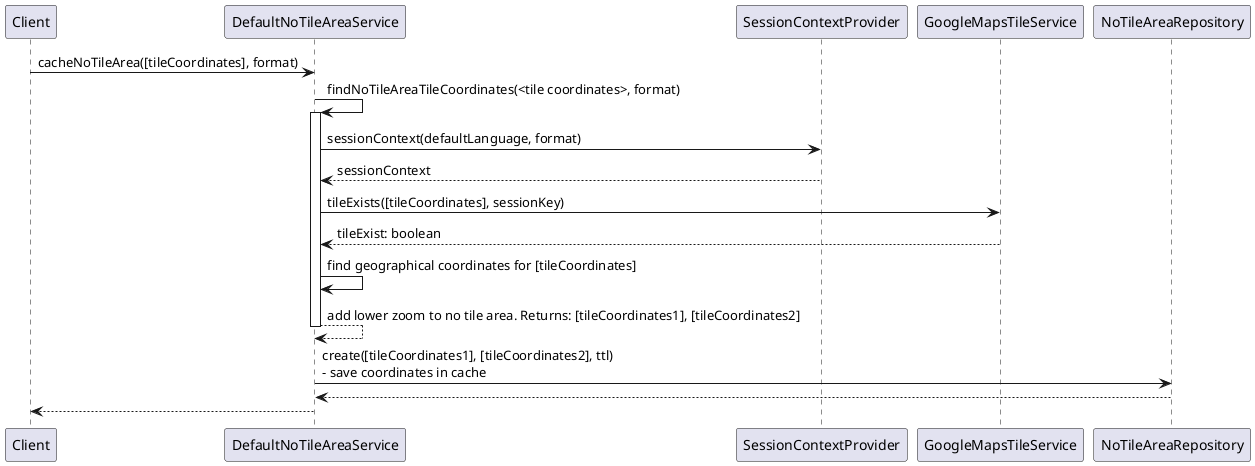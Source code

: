@startuml

!$tileCoordinates = "[tileCoordinates]"
!$tileCoordinates1 = "[tileCoordinates1]"
!$tileCoordinates2 = "[tileCoordinates2]"
!$EMPTY = "[EMPTY]"

Client -> DefaultNoTileAreaService: cacheNoTileArea($tileCoordinates, format)

DefaultNoTileAreaService -> DefaultNoTileAreaService: findNoTileAreaTileCoordinates(<tile coordinates>, format)
activate DefaultNoTileAreaService
    DefaultNoTileAreaService -> SessionContextProvider: sessionContext(defaultLanguage, format)
    SessionContextProvider --> DefaultNoTileAreaService: sessionContext
    DefaultNoTileAreaService -> GoogleMapsTileService: tileExists($tileCoordinates, sessionKey)
    GoogleMapsTileService --> DefaultNoTileAreaService: tileExist: boolean
    DefaultNoTileAreaService -> DefaultNoTileAreaService: find geographical coordinates for $tileCoordinates
    DefaultNoTileAreaService --> DefaultNoTileAreaService: add lower zoom to no tile area. Returns: $tileCoordinates1, $tileCoordinates2
deactivate DefaultNoTileAreaService

DefaultNoTileAreaService -> NoTileAreaRepository: create($tileCoordinates1, $tileCoordinates2, ttl) \n- save coordinates in cache
NoTileAreaRepository --> DefaultNoTileAreaService
DefaultNoTileAreaService --> Client

@enduml